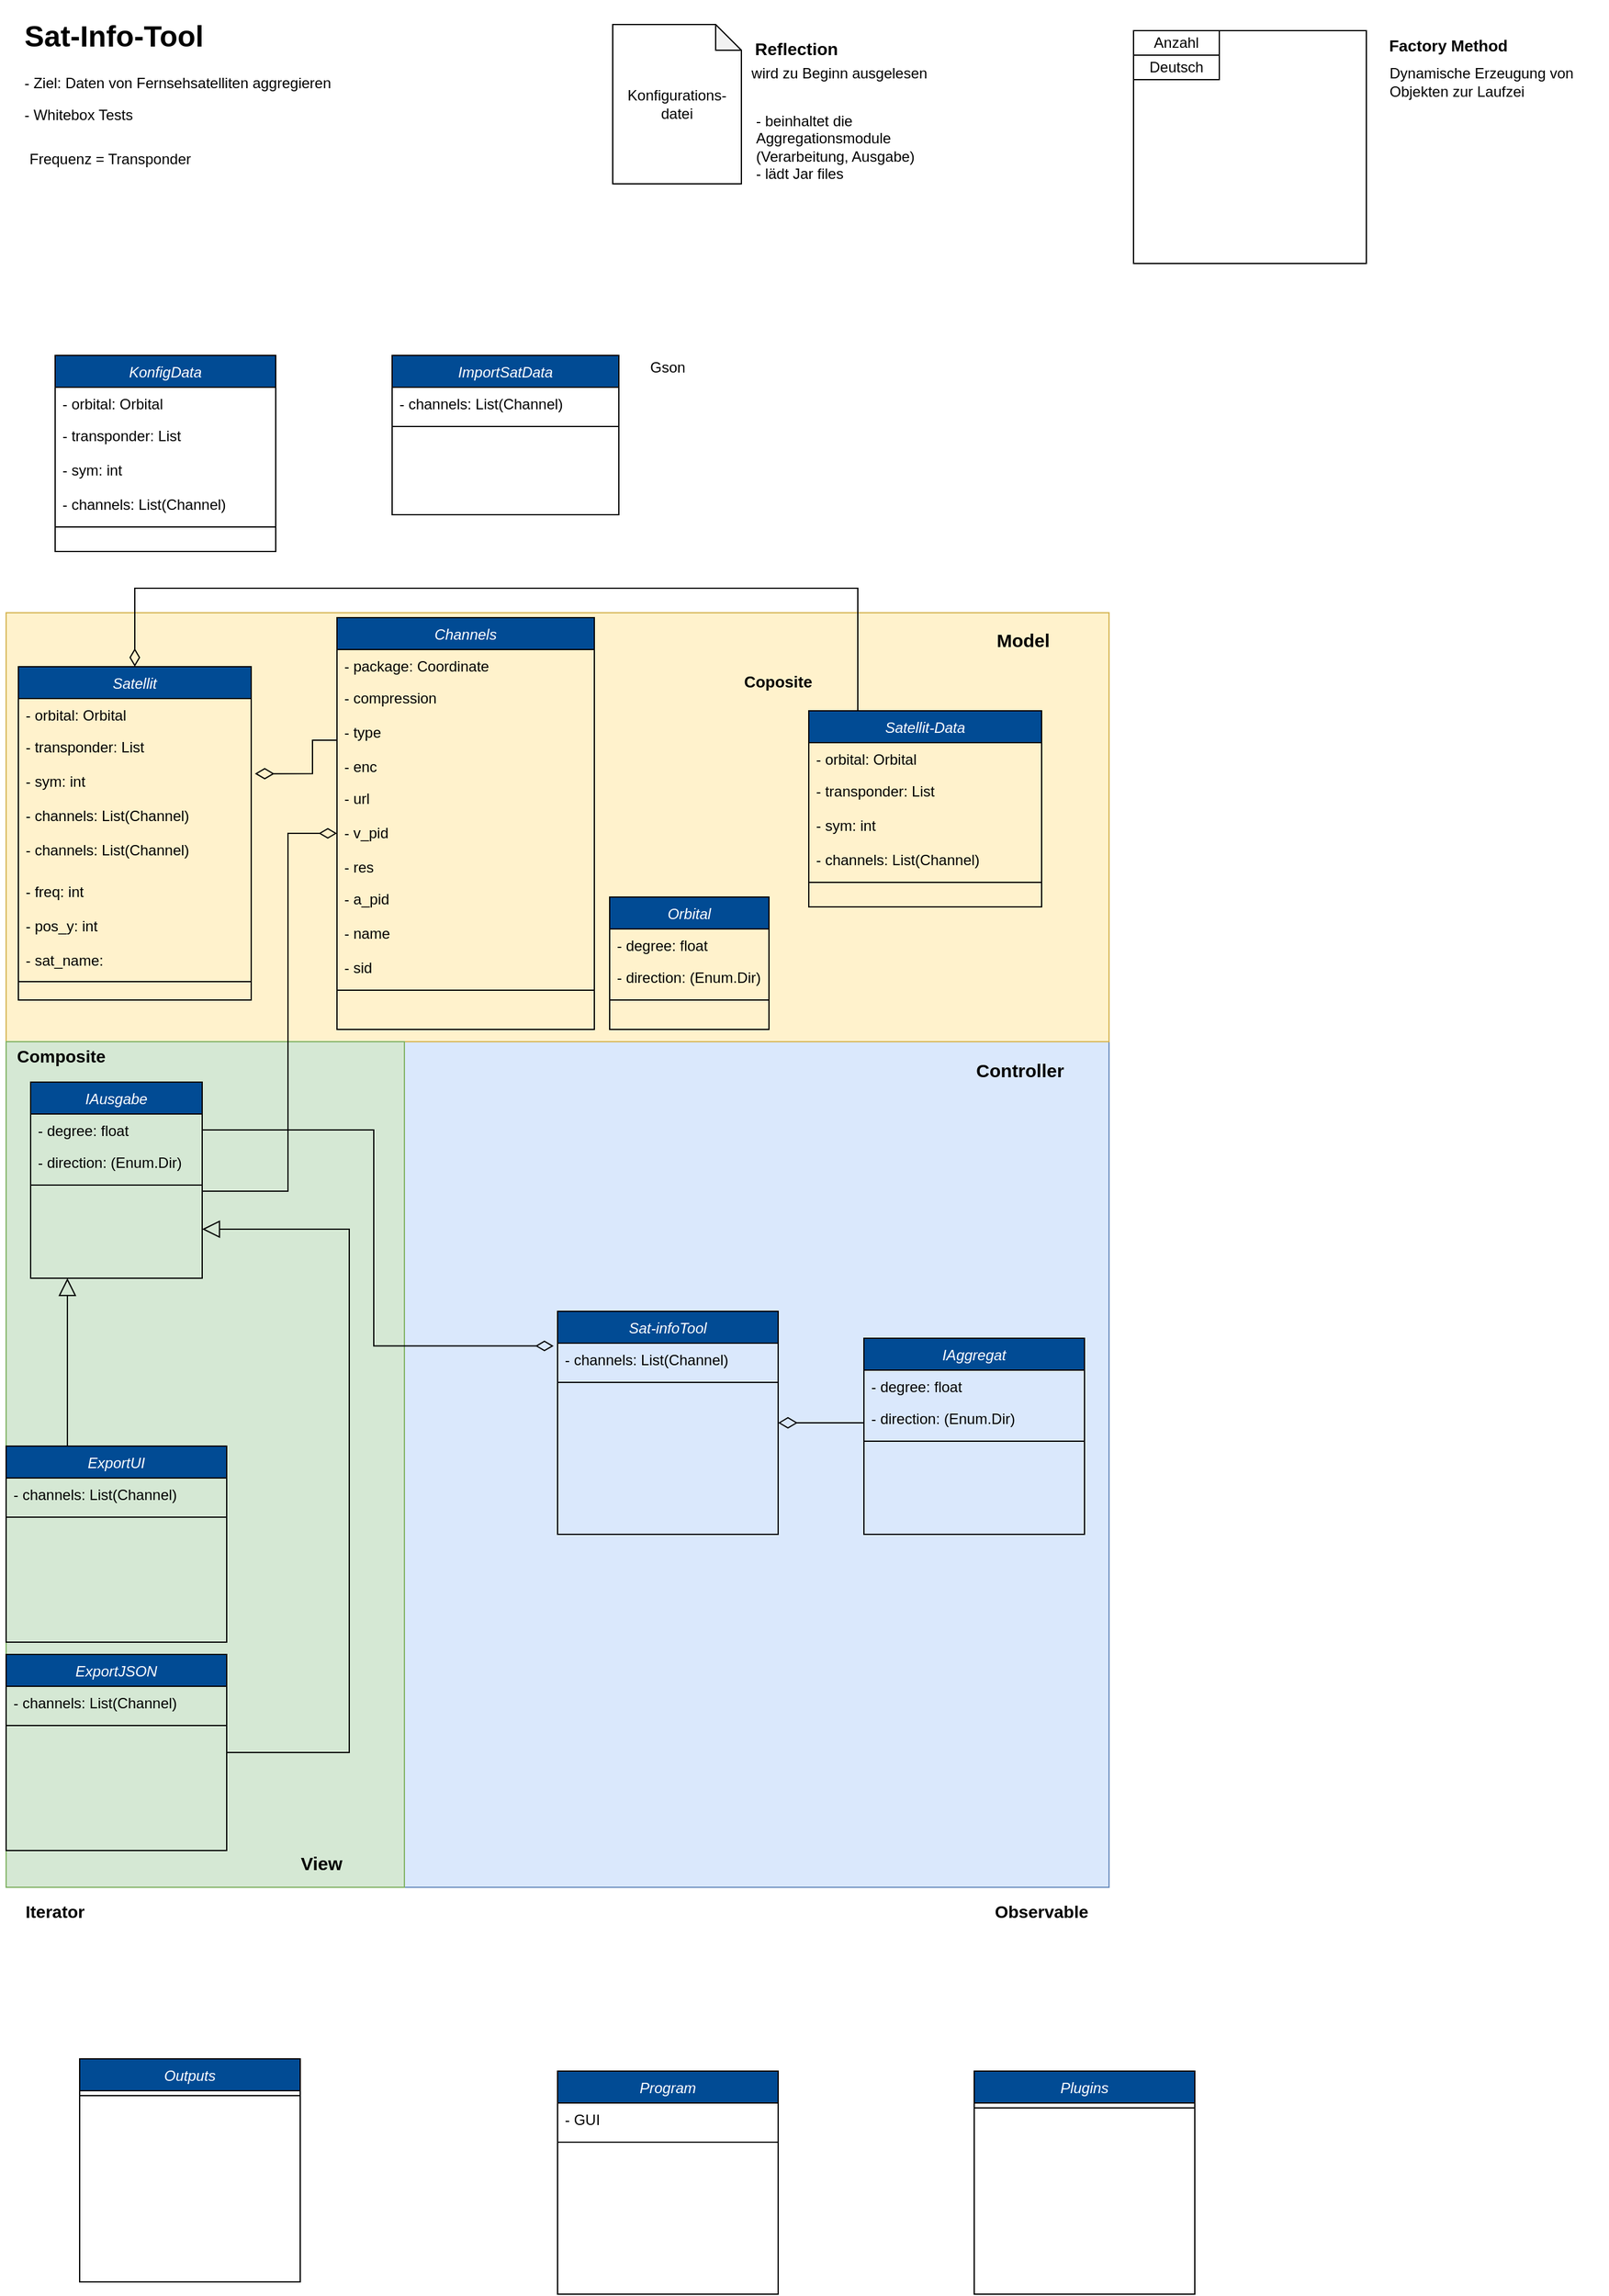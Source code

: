 <mxfile version="14.4.3" type="device"><diagram id="C5RBs43oDa-KdzZeNtuy" name="Page-1"><mxGraphModel dx="891" dy="2155" grid="1" gridSize="10" guides="1" tooltips="1" connect="1" arrows="1" fold="1" page="1" pageScale="1" pageWidth="827" pageHeight="1169" math="0" shadow="0"><root><mxCell id="WIyWlLk6GJQsqaUBKTNV-0"/><mxCell id="WIyWlLk6GJQsqaUBKTNV-1" parent="WIyWlLk6GJQsqaUBKTNV-0"/><mxCell id="5EhgSViDijIw2TfNOG9T-27" value="" style="rounded=0;whiteSpace=wrap;html=1;fillColor=#dae8fc;strokeColor=#6c8ebf;" parent="WIyWlLk6GJQsqaUBKTNV-1" vertex="1"><mxGeometry x="1170" y="-290" width="580" height="690" as="geometry"/></mxCell><mxCell id="5EhgSViDijIw2TfNOG9T-25" value="" style="rounded=0;whiteSpace=wrap;html=1;fillColor=#fff2cc;strokeColor=#d6b656;" parent="WIyWlLk6GJQsqaUBKTNV-1" vertex="1"><mxGeometry x="850" y="-640" width="900" height="350" as="geometry"/></mxCell><mxCell id="5EhgSViDijIw2TfNOG9T-23" value="" style="rounded=0;whiteSpace=wrap;html=1;fillColor=#d5e8d4;strokeColor=#82b366;" parent="WIyWlLk6GJQsqaUBKTNV-1" vertex="1"><mxGeometry x="850" y="-290" width="325" height="690" as="geometry"/></mxCell><mxCell id="1yaCcaEFjF434vhPgPQW-25" style="edgeStyle=orthogonalEdgeStyle;rounded=0;orthogonalLoop=1;jettySize=auto;html=1;exitX=0;exitY=0.5;exitDx=0;exitDy=0;entryX=1.016;entryY=0.262;entryDx=0;entryDy=0;endArrow=diamondThin;endFill=0;endSize=13;strokeWidth=1;entryPerimeter=0;" parent="WIyWlLk6GJQsqaUBKTNV-1" source="VDKIruvpdVJVuMx0rwyU-163" target="VDKIruvpdVJVuMx0rwyU-170" edge="1"><mxGeometry relative="1" as="geometry"><mxPoint x="1260" y="-400" as="targetPoint"/><Array as="points"><mxPoint x="1100" y="-536"/><mxPoint x="1100" y="-509"/></Array></mxGeometry></mxCell><mxCell id="VDKIruvpdVJVuMx0rwyU-161" value="Channels" style="swimlane;fontStyle=2;align=center;verticalAlign=top;childLayout=stackLayout;horizontal=1;startSize=26;horizontalStack=0;resizeParent=1;resizeLast=0;collapsible=1;marginBottom=0;rounded=0;shadow=0;strokeWidth=1;fillColor=#014B94;fontColor=#FFFFFF;" parent="WIyWlLk6GJQsqaUBKTNV-1" vertex="1"><mxGeometry x="1120" y="-636" width="210" height="336" as="geometry"><mxRectangle x="230" y="140" width="160" height="26" as="alternateBounds"/></mxGeometry></mxCell><mxCell id="VDKIruvpdVJVuMx0rwyU-162" value="- package: Coordinate" style="text;align=left;verticalAlign=top;spacingLeft=4;spacingRight=4;overflow=hidden;rotatable=0;points=[[0,0.5],[1,0.5]];portConstraint=eastwest;" parent="VDKIruvpdVJVuMx0rwyU-161" vertex="1"><mxGeometry y="26" width="210" height="26" as="geometry"/></mxCell><mxCell id="VDKIruvpdVJVuMx0rwyU-163" value="- compression" style="text;align=left;verticalAlign=top;spacingLeft=4;spacingRight=4;overflow=hidden;rotatable=0;points=[[0,0.5],[1,0.5]];portConstraint=eastwest;rounded=0;shadow=0;html=0;" parent="VDKIruvpdVJVuMx0rwyU-161" vertex="1"><mxGeometry y="52" width="210" height="28" as="geometry"/></mxCell><mxCell id="VDKIruvpdVJVuMx0rwyU-164" value="- type" style="text;align=left;verticalAlign=top;spacingLeft=4;spacingRight=4;overflow=hidden;rotatable=0;points=[[0,0.5],[1,0.5]];portConstraint=eastwest;rounded=0;shadow=0;html=0;" parent="VDKIruvpdVJVuMx0rwyU-161" vertex="1"><mxGeometry y="80" width="210" height="28" as="geometry"/></mxCell><mxCell id="1yaCcaEFjF434vhPgPQW-17" value="- enc" style="text;align=left;verticalAlign=top;spacingLeft=4;spacingRight=4;overflow=hidden;rotatable=0;points=[[0,0.5],[1,0.5]];portConstraint=eastwest;" parent="VDKIruvpdVJVuMx0rwyU-161" vertex="1"><mxGeometry y="108" width="210" height="26" as="geometry"/></mxCell><mxCell id="1yaCcaEFjF434vhPgPQW-19" value="- url" style="text;align=left;verticalAlign=top;spacingLeft=4;spacingRight=4;overflow=hidden;rotatable=0;points=[[0,0.5],[1,0.5]];portConstraint=eastwest;rounded=0;shadow=0;html=0;" parent="VDKIruvpdVJVuMx0rwyU-161" vertex="1"><mxGeometry y="134" width="210" height="28" as="geometry"/></mxCell><mxCell id="1yaCcaEFjF434vhPgPQW-18" value="- v_pid" style="text;align=left;verticalAlign=top;spacingLeft=4;spacingRight=4;overflow=hidden;rotatable=0;points=[[0,0.5],[1,0.5]];portConstraint=eastwest;rounded=0;shadow=0;html=0;" parent="VDKIruvpdVJVuMx0rwyU-161" vertex="1"><mxGeometry y="162" width="210" height="28" as="geometry"/></mxCell><mxCell id="1yaCcaEFjF434vhPgPQW-20" value="- res" style="text;align=left;verticalAlign=top;spacingLeft=4;spacingRight=4;overflow=hidden;rotatable=0;points=[[0,0.5],[1,0.5]];portConstraint=eastwest;" parent="VDKIruvpdVJVuMx0rwyU-161" vertex="1"><mxGeometry y="190" width="210" height="26" as="geometry"/></mxCell><mxCell id="1yaCcaEFjF434vhPgPQW-21" value="- a_pid" style="text;align=left;verticalAlign=top;spacingLeft=4;spacingRight=4;overflow=hidden;rotatable=0;points=[[0,0.5],[1,0.5]];portConstraint=eastwest;rounded=0;shadow=0;html=0;" parent="VDKIruvpdVJVuMx0rwyU-161" vertex="1"><mxGeometry y="216" width="210" height="28" as="geometry"/></mxCell><mxCell id="1yaCcaEFjF434vhPgPQW-22" value="- name" style="text;align=left;verticalAlign=top;spacingLeft=4;spacingRight=4;overflow=hidden;rotatable=0;points=[[0,0.5],[1,0.5]];portConstraint=eastwest;rounded=0;shadow=0;html=0;" parent="VDKIruvpdVJVuMx0rwyU-161" vertex="1"><mxGeometry y="244" width="210" height="28" as="geometry"/></mxCell><mxCell id="1yaCcaEFjF434vhPgPQW-23" value="- sid" style="text;align=left;verticalAlign=top;spacingLeft=4;spacingRight=4;overflow=hidden;rotatable=0;points=[[0,0.5],[1,0.5]];portConstraint=eastwest;rounded=0;shadow=0;html=0;" parent="VDKIruvpdVJVuMx0rwyU-161" vertex="1"><mxGeometry y="272" width="210" height="28" as="geometry"/></mxCell><mxCell id="VDKIruvpdVJVuMx0rwyU-165" value="" style="line;html=1;strokeWidth=1;align=left;verticalAlign=middle;spacingTop=-1;spacingLeft=3;spacingRight=3;rotatable=0;labelPosition=right;points=[];portConstraint=eastwest;" parent="VDKIruvpdVJVuMx0rwyU-161" vertex="1"><mxGeometry y="300" width="210" height="8" as="geometry"/></mxCell><mxCell id="VDKIruvpdVJVuMx0rwyU-167" value="Satellit" style="swimlane;fontStyle=2;align=center;verticalAlign=top;childLayout=stackLayout;horizontal=1;startSize=26;horizontalStack=0;resizeParent=1;resizeLast=0;collapsible=1;marginBottom=0;rounded=0;shadow=0;strokeWidth=1;fillColor=#014B94;fontColor=#FFFFFF;" parent="WIyWlLk6GJQsqaUBKTNV-1" vertex="1"><mxGeometry x="860" y="-596" width="190" height="272" as="geometry"><mxRectangle x="230" y="140" width="160" height="26" as="alternateBounds"/></mxGeometry></mxCell><mxCell id="VDKIruvpdVJVuMx0rwyU-168" value="- orbital: Orbital" style="text;align=left;verticalAlign=top;spacingLeft=4;spacingRight=4;overflow=hidden;rotatable=0;points=[[0,0.5],[1,0.5]];portConstraint=eastwest;" parent="VDKIruvpdVJVuMx0rwyU-167" vertex="1"><mxGeometry y="26" width="190" height="26" as="geometry"/></mxCell><mxCell id="VDKIruvpdVJVuMx0rwyU-169" value="- transponder: List" style="text;align=left;verticalAlign=top;spacingLeft=4;spacingRight=4;overflow=hidden;rotatable=0;points=[[0,0.5],[1,0.5]];portConstraint=eastwest;rounded=0;shadow=0;html=0;" parent="VDKIruvpdVJVuMx0rwyU-167" vertex="1"><mxGeometry y="52" width="190" height="28" as="geometry"/></mxCell><mxCell id="VDKIruvpdVJVuMx0rwyU-170" value="- sym: int" style="text;align=left;verticalAlign=top;spacingLeft=4;spacingRight=4;overflow=hidden;rotatable=0;points=[[0,0.5],[1,0.5]];portConstraint=eastwest;rounded=0;shadow=0;html=0;" parent="VDKIruvpdVJVuMx0rwyU-167" vertex="1"><mxGeometry y="80" width="190" height="28" as="geometry"/></mxCell><mxCell id="1yaCcaEFjF434vhPgPQW-2" value="- channels: List(Channel)" style="text;align=left;verticalAlign=top;spacingLeft=4;spacingRight=4;overflow=hidden;rotatable=0;points=[[0,0.5],[1,0.5]];portConstraint=eastwest;rounded=0;shadow=0;html=0;" parent="VDKIruvpdVJVuMx0rwyU-167" vertex="1"><mxGeometry y="108" width="190" height="28" as="geometry"/></mxCell><mxCell id="-Bprs5Gdd_sRzxuWn0lR-0" value="- channels: List(Channel)" style="text;align=left;verticalAlign=top;spacingLeft=4;spacingRight=4;overflow=hidden;rotatable=0;points=[[0,0.5],[1,0.5]];portConstraint=eastwest;rounded=0;shadow=0;html=0;" parent="VDKIruvpdVJVuMx0rwyU-167" vertex="1"><mxGeometry y="136" width="190" height="34" as="geometry"/></mxCell><mxCell id="1yaCcaEFjF434vhPgPQW-11" value="- freq: int" style="text;align=left;verticalAlign=top;spacingLeft=4;spacingRight=4;overflow=hidden;rotatable=0;points=[[0,0.5],[1,0.5]];portConstraint=eastwest;rounded=0;shadow=0;html=0;" parent="VDKIruvpdVJVuMx0rwyU-167" vertex="1"><mxGeometry y="170" width="190" height="28" as="geometry"/></mxCell><mxCell id="1yaCcaEFjF434vhPgPQW-12" value="- pos_y: int" style="text;align=left;verticalAlign=top;spacingLeft=4;spacingRight=4;overflow=hidden;rotatable=0;points=[[0,0.5],[1,0.5]];portConstraint=eastwest;rounded=0;shadow=0;html=0;" parent="VDKIruvpdVJVuMx0rwyU-167" vertex="1"><mxGeometry y="198" width="190" height="28" as="geometry"/></mxCell><mxCell id="1yaCcaEFjF434vhPgPQW-10" value="- sat_name:" style="text;align=left;verticalAlign=top;spacingLeft=4;spacingRight=4;overflow=hidden;rotatable=0;points=[[0,0.5],[1,0.5]];portConstraint=eastwest;" parent="VDKIruvpdVJVuMx0rwyU-167" vertex="1"><mxGeometry y="226" width="190" height="26" as="geometry"/></mxCell><mxCell id="VDKIruvpdVJVuMx0rwyU-171" value="" style="line;html=1;strokeWidth=1;align=left;verticalAlign=middle;spacingTop=-1;spacingLeft=3;spacingRight=3;rotatable=0;labelPosition=right;points=[];portConstraint=eastwest;" parent="VDKIruvpdVJVuMx0rwyU-167" vertex="1"><mxGeometry y="252" width="190" height="10" as="geometry"/></mxCell><mxCell id="1yaCcaEFjF434vhPgPQW-1" value="&lt;h1&gt;Sat-Info-Tool&lt;/h1&gt;&lt;p&gt;- Ziel: Daten von Fernsehsatelliten aggregieren&lt;/p&gt;&lt;p&gt;- Whitebox Tests&lt;/p&gt;" style="text;html=1;strokeColor=none;fillColor=none;spacing=5;spacingTop=-20;whiteSpace=wrap;overflow=hidden;rounded=0;" parent="WIyWlLk6GJQsqaUBKTNV-1" vertex="1"><mxGeometry x="860" y="-1130" width="260" height="120" as="geometry"/></mxCell><mxCell id="1yaCcaEFjF434vhPgPQW-3" value="Orbital" style="swimlane;fontStyle=2;align=center;verticalAlign=top;childLayout=stackLayout;horizontal=1;startSize=26;horizontalStack=0;resizeParent=1;resizeLast=0;collapsible=1;marginBottom=0;rounded=0;shadow=0;strokeWidth=1;fillColor=#014B94;fontColor=#FFFFFF;" parent="WIyWlLk6GJQsqaUBKTNV-1" vertex="1"><mxGeometry x="1342.5" y="-408" width="130" height="108" as="geometry"><mxRectangle x="230" y="140" width="160" height="26" as="alternateBounds"/></mxGeometry></mxCell><mxCell id="1yaCcaEFjF434vhPgPQW-4" value="- degree: float" style="text;align=left;verticalAlign=top;spacingLeft=4;spacingRight=4;overflow=hidden;rotatable=0;points=[[0,0.5],[1,0.5]];portConstraint=eastwest;" parent="1yaCcaEFjF434vhPgPQW-3" vertex="1"><mxGeometry y="26" width="130" height="26" as="geometry"/></mxCell><mxCell id="1yaCcaEFjF434vhPgPQW-5" value="- direction: (Enum.Dir)" style="text;align=left;verticalAlign=top;spacingLeft=4;spacingRight=4;overflow=hidden;rotatable=0;points=[[0,0.5],[1,0.5]];portConstraint=eastwest;rounded=0;shadow=0;html=0;" parent="1yaCcaEFjF434vhPgPQW-3" vertex="1"><mxGeometry y="52" width="130" height="28" as="geometry"/></mxCell><mxCell id="1yaCcaEFjF434vhPgPQW-8" value="" style="line;html=1;strokeWidth=1;align=left;verticalAlign=middle;spacingTop=-1;spacingLeft=3;spacingRight=3;rotatable=0;labelPosition=right;points=[];portConstraint=eastwest;" parent="1yaCcaEFjF434vhPgPQW-3" vertex="1"><mxGeometry y="80" width="130" height="8" as="geometry"/></mxCell><mxCell id="1yaCcaEFjF434vhPgPQW-15" value="Frequenz = Transponder" style="text;html=1;strokeColor=none;fillColor=none;align=center;verticalAlign=middle;whiteSpace=wrap;rounded=0;" parent="WIyWlLk6GJQsqaUBKTNV-1" vertex="1"><mxGeometry x="860" y="-1020" width="150" height="20" as="geometry"/></mxCell><mxCell id="1yaCcaEFjF434vhPgPQW-26" value="Konfigurations-datei" style="shape=note;whiteSpace=wrap;html=1;backgroundOutline=1;darkOpacity=0.05;size=21;" parent="WIyWlLk6GJQsqaUBKTNV-1" vertex="1"><mxGeometry x="1345" y="-1120" width="105" height="130" as="geometry"/></mxCell><mxCell id="1yaCcaEFjF434vhPgPQW-27" value="wird zu Beginn ausgelesen" style="text;html=1;strokeColor=none;fillColor=none;align=center;verticalAlign=middle;whiteSpace=wrap;rounded=0;" parent="WIyWlLk6GJQsqaUBKTNV-1" vertex="1"><mxGeometry x="1450" y="-1090" width="160" height="20" as="geometry"/></mxCell><mxCell id="1yaCcaEFjF434vhPgPQW-28" value="&lt;b&gt;&lt;font style=&quot;font-size: 14px&quot;&gt;Reflection&lt;/font&gt;&lt;/b&gt;" style="text;html=1;strokeColor=none;fillColor=none;align=center;verticalAlign=middle;whiteSpace=wrap;rounded=0;" parent="WIyWlLk6GJQsqaUBKTNV-1" vertex="1"><mxGeometry x="1450" y="-1110" width="90" height="20" as="geometry"/></mxCell><mxCell id="1yaCcaEFjF434vhPgPQW-30" value="- beinhaltet die Aggregationsmodule (Verarbeitung, Ausgabe)&lt;br&gt;- lädt Jar files" style="text;html=1;strokeColor=none;fillColor=none;align=left;verticalAlign=middle;whiteSpace=wrap;rounded=0;" parent="WIyWlLk6GJQsqaUBKTNV-1" vertex="1"><mxGeometry x="1460" y="-1050" width="150" height="60" as="geometry"/></mxCell><mxCell id="1yaCcaEFjF434vhPgPQW-31" value="KonfigData" style="swimlane;fontStyle=2;align=center;verticalAlign=top;childLayout=stackLayout;horizontal=1;startSize=26;horizontalStack=0;resizeParent=1;resizeLast=0;collapsible=1;marginBottom=0;rounded=0;shadow=0;strokeWidth=1;fillColor=#014B94;fontColor=#FFFFFF;" parent="WIyWlLk6GJQsqaUBKTNV-1" vertex="1"><mxGeometry x="890" y="-850" width="180" height="160" as="geometry"><mxRectangle x="230" y="140" width="160" height="26" as="alternateBounds"/></mxGeometry></mxCell><mxCell id="1yaCcaEFjF434vhPgPQW-32" value="- orbital: Orbital" style="text;align=left;verticalAlign=top;spacingLeft=4;spacingRight=4;overflow=hidden;rotatable=0;points=[[0,0.5],[1,0.5]];portConstraint=eastwest;" parent="1yaCcaEFjF434vhPgPQW-31" vertex="1"><mxGeometry y="26" width="180" height="26" as="geometry"/></mxCell><mxCell id="1yaCcaEFjF434vhPgPQW-33" value="- transponder: List" style="text;align=left;verticalAlign=top;spacingLeft=4;spacingRight=4;overflow=hidden;rotatable=0;points=[[0,0.5],[1,0.5]];portConstraint=eastwest;rounded=0;shadow=0;html=0;" parent="1yaCcaEFjF434vhPgPQW-31" vertex="1"><mxGeometry y="52" width="180" height="28" as="geometry"/></mxCell><mxCell id="1yaCcaEFjF434vhPgPQW-34" value="- sym: int" style="text;align=left;verticalAlign=top;spacingLeft=4;spacingRight=4;overflow=hidden;rotatable=0;points=[[0,0.5],[1,0.5]];portConstraint=eastwest;rounded=0;shadow=0;html=0;" parent="1yaCcaEFjF434vhPgPQW-31" vertex="1"><mxGeometry y="80" width="180" height="28" as="geometry"/></mxCell><mxCell id="1yaCcaEFjF434vhPgPQW-35" value="- channels: List(Channel)" style="text;align=left;verticalAlign=top;spacingLeft=4;spacingRight=4;overflow=hidden;rotatable=0;points=[[0,0.5],[1,0.5]];portConstraint=eastwest;rounded=0;shadow=0;html=0;" parent="1yaCcaEFjF434vhPgPQW-31" vertex="1"><mxGeometry y="108" width="180" height="28" as="geometry"/></mxCell><mxCell id="1yaCcaEFjF434vhPgPQW-36" value="" style="line;html=1;strokeWidth=1;align=left;verticalAlign=middle;spacingTop=-1;spacingLeft=3;spacingRight=3;rotatable=0;labelPosition=right;points=[];portConstraint=eastwest;" parent="1yaCcaEFjF434vhPgPQW-31" vertex="1"><mxGeometry y="136" width="180" height="8" as="geometry"/></mxCell><mxCell id="1yaCcaEFjF434vhPgPQW-37" value="Sat-infoTool" style="swimlane;fontStyle=2;align=center;verticalAlign=top;childLayout=stackLayout;horizontal=1;startSize=26;horizontalStack=0;resizeParent=1;resizeLast=0;collapsible=1;marginBottom=0;rounded=0;shadow=0;strokeWidth=1;fillColor=#014B94;fontColor=#FFFFFF;" parent="WIyWlLk6GJQsqaUBKTNV-1" vertex="1"><mxGeometry x="1300" y="-70" width="180" height="182" as="geometry"><mxRectangle x="230" y="140" width="160" height="26" as="alternateBounds"/></mxGeometry></mxCell><mxCell id="1yaCcaEFjF434vhPgPQW-41" value="- channels: List(Channel)" style="text;align=left;verticalAlign=top;spacingLeft=4;spacingRight=4;overflow=hidden;rotatable=0;points=[[0,0.5],[1,0.5]];portConstraint=eastwest;rounded=0;shadow=0;html=0;" parent="1yaCcaEFjF434vhPgPQW-37" vertex="1"><mxGeometry y="26" width="180" height="28" as="geometry"/></mxCell><mxCell id="1yaCcaEFjF434vhPgPQW-42" value="" style="line;html=1;strokeWidth=1;align=left;verticalAlign=middle;spacingTop=-1;spacingLeft=3;spacingRight=3;rotatable=0;labelPosition=right;points=[];portConstraint=eastwest;" parent="1yaCcaEFjF434vhPgPQW-37" vertex="1"><mxGeometry y="54" width="180" height="8" as="geometry"/></mxCell><mxCell id="5EhgSViDijIw2TfNOG9T-10" style="edgeStyle=orthogonalEdgeStyle;rounded=0;orthogonalLoop=1;jettySize=auto;html=1;endArrow=block;endFill=0;endSize=12;strokeWidth=1;" parent="WIyWlLk6GJQsqaUBKTNV-1" edge="1"><mxGeometry relative="1" as="geometry"><mxPoint x="900" y="40" as="sourcePoint"/><mxPoint x="900" y="-97" as="targetPoint"/><Array as="points"><mxPoint x="900" y="-97"/></Array></mxGeometry></mxCell><mxCell id="1yaCcaEFjF434vhPgPQW-43" value="ExportUI" style="swimlane;fontStyle=2;align=center;verticalAlign=top;childLayout=stackLayout;horizontal=1;startSize=26;horizontalStack=0;resizeParent=1;resizeLast=0;collapsible=1;marginBottom=0;rounded=0;shadow=0;strokeWidth=1;fillColor=#014B94;fontColor=#FFFFFF;" parent="WIyWlLk6GJQsqaUBKTNV-1" vertex="1"><mxGeometry x="850" y="40" width="180" height="160" as="geometry"><mxRectangle x="230" y="140" width="160" height="26" as="alternateBounds"/></mxGeometry></mxCell><mxCell id="1yaCcaEFjF434vhPgPQW-44" value="- channels: List(Channel)" style="text;align=left;verticalAlign=top;spacingLeft=4;spacingRight=4;overflow=hidden;rotatable=0;points=[[0,0.5],[1,0.5]];portConstraint=eastwest;rounded=0;shadow=0;html=0;" parent="1yaCcaEFjF434vhPgPQW-43" vertex="1"><mxGeometry y="26" width="180" height="28" as="geometry"/></mxCell><mxCell id="1yaCcaEFjF434vhPgPQW-45" value="" style="line;html=1;strokeWidth=1;align=left;verticalAlign=middle;spacingTop=-1;spacingLeft=3;spacingRight=3;rotatable=0;labelPosition=right;points=[];portConstraint=eastwest;" parent="1yaCcaEFjF434vhPgPQW-43" vertex="1"><mxGeometry y="54" width="180" height="8" as="geometry"/></mxCell><mxCell id="5EhgSViDijIw2TfNOG9T-11" style="edgeStyle=orthogonalEdgeStyle;rounded=0;orthogonalLoop=1;jettySize=auto;html=1;endArrow=block;endFill=0;endSize=12;strokeWidth=1;entryX=1;entryY=0.75;entryDx=0;entryDy=0;" parent="WIyWlLk6GJQsqaUBKTNV-1" source="1yaCcaEFjF434vhPgPQW-46" target="5EhgSViDijIw2TfNOG9T-0" edge="1"><mxGeometry relative="1" as="geometry"><mxPoint x="960" y="-100" as="targetPoint"/><Array as="points"><mxPoint x="1130" y="290"/><mxPoint x="1130" y="-137"/></Array></mxGeometry></mxCell><mxCell id="1yaCcaEFjF434vhPgPQW-46" value="ExportJSON" style="swimlane;fontStyle=2;align=center;verticalAlign=top;childLayout=stackLayout;horizontal=1;startSize=26;horizontalStack=0;resizeParent=1;resizeLast=0;collapsible=1;marginBottom=0;rounded=0;shadow=0;strokeWidth=1;fillColor=#014B94;fontColor=#FFFFFF;" parent="WIyWlLk6GJQsqaUBKTNV-1" vertex="1"><mxGeometry x="850" y="210" width="180" height="160" as="geometry"><mxRectangle x="230" y="140" width="160" height="26" as="alternateBounds"/></mxGeometry></mxCell><mxCell id="1yaCcaEFjF434vhPgPQW-47" value="- channels: List(Channel)" style="text;align=left;verticalAlign=top;spacingLeft=4;spacingRight=4;overflow=hidden;rotatable=0;points=[[0,0.5],[1,0.5]];portConstraint=eastwest;rounded=0;shadow=0;html=0;" parent="1yaCcaEFjF434vhPgPQW-46" vertex="1"><mxGeometry y="26" width="180" height="28" as="geometry"/></mxCell><mxCell id="1yaCcaEFjF434vhPgPQW-48" value="" style="line;html=1;strokeWidth=1;align=left;verticalAlign=middle;spacingTop=-1;spacingLeft=3;spacingRight=3;rotatable=0;labelPosition=right;points=[];portConstraint=eastwest;" parent="1yaCcaEFjF434vhPgPQW-46" vertex="1"><mxGeometry y="54" width="180" height="8" as="geometry"/></mxCell><mxCell id="5EhgSViDijIw2TfNOG9T-20" style="edgeStyle=orthogonalEdgeStyle;rounded=0;orthogonalLoop=1;jettySize=auto;html=1;entryX=0.5;entryY=0;entryDx=0;entryDy=0;endArrow=diamondThin;endFill=0;endSize=12;strokeWidth=1;" parent="WIyWlLk6GJQsqaUBKTNV-1" source="1yaCcaEFjF434vhPgPQW-61" target="VDKIruvpdVJVuMx0rwyU-167" edge="1"><mxGeometry relative="1" as="geometry"><Array as="points"><mxPoint x="1545" y="-660"/><mxPoint x="955" y="-660"/></Array></mxGeometry></mxCell><mxCell id="1yaCcaEFjF434vhPgPQW-61" value="Satellit-Data" style="swimlane;fontStyle=2;align=center;verticalAlign=top;childLayout=stackLayout;horizontal=1;startSize=26;horizontalStack=0;resizeParent=1;resizeLast=0;collapsible=1;marginBottom=0;rounded=0;shadow=0;strokeWidth=1;fillColor=#014B94;fontColor=#FFFFFF;" parent="WIyWlLk6GJQsqaUBKTNV-1" vertex="1"><mxGeometry x="1505" y="-560" width="190" height="160" as="geometry"><mxRectangle x="230" y="140" width="160" height="26" as="alternateBounds"/></mxGeometry></mxCell><mxCell id="1yaCcaEFjF434vhPgPQW-62" value="- orbital: Orbital" style="text;align=left;verticalAlign=top;spacingLeft=4;spacingRight=4;overflow=hidden;rotatable=0;points=[[0,0.5],[1,0.5]];portConstraint=eastwest;" parent="1yaCcaEFjF434vhPgPQW-61" vertex="1"><mxGeometry y="26" width="190" height="26" as="geometry"/></mxCell><mxCell id="1yaCcaEFjF434vhPgPQW-63" value="- transponder: List" style="text;align=left;verticalAlign=top;spacingLeft=4;spacingRight=4;overflow=hidden;rotatable=0;points=[[0,0.5],[1,0.5]];portConstraint=eastwest;rounded=0;shadow=0;html=0;" parent="1yaCcaEFjF434vhPgPQW-61" vertex="1"><mxGeometry y="52" width="190" height="28" as="geometry"/></mxCell><mxCell id="1yaCcaEFjF434vhPgPQW-64" value="- sym: int" style="text;align=left;verticalAlign=top;spacingLeft=4;spacingRight=4;overflow=hidden;rotatable=0;points=[[0,0.5],[1,0.5]];portConstraint=eastwest;rounded=0;shadow=0;html=0;" parent="1yaCcaEFjF434vhPgPQW-61" vertex="1"><mxGeometry y="80" width="190" height="28" as="geometry"/></mxCell><mxCell id="1yaCcaEFjF434vhPgPQW-65" value="- channels: List(Channel)" style="text;align=left;verticalAlign=top;spacingLeft=4;spacingRight=4;overflow=hidden;rotatable=0;points=[[0,0.5],[1,0.5]];portConstraint=eastwest;rounded=0;shadow=0;html=0;" parent="1yaCcaEFjF434vhPgPQW-61" vertex="1"><mxGeometry y="108" width="190" height="28" as="geometry"/></mxCell><mxCell id="1yaCcaEFjF434vhPgPQW-66" value="" style="line;html=1;strokeWidth=1;align=left;verticalAlign=middle;spacingTop=-1;spacingLeft=3;spacingRight=3;rotatable=0;labelPosition=right;points=[];portConstraint=eastwest;" parent="1yaCcaEFjF434vhPgPQW-61" vertex="1"><mxGeometry y="136" width="190" height="8" as="geometry"/></mxCell><mxCell id="1yaCcaEFjF434vhPgPQW-67" value="" style="whiteSpace=wrap;html=1;aspect=fixed;" parent="WIyWlLk6GJQsqaUBKTNV-1" vertex="1"><mxGeometry x="1770" y="-1115" width="190" height="190" as="geometry"/></mxCell><mxCell id="1yaCcaEFjF434vhPgPQW-68" value="Anzahl" style="rounded=0;whiteSpace=wrap;html=1;" parent="WIyWlLk6GJQsqaUBKTNV-1" vertex="1"><mxGeometry x="1770" y="-1115" width="70" height="20" as="geometry"/></mxCell><mxCell id="1yaCcaEFjF434vhPgPQW-69" value="Deutsch" style="rounded=0;whiteSpace=wrap;html=1;" parent="WIyWlLk6GJQsqaUBKTNV-1" vertex="1"><mxGeometry x="1770" y="-1095" width="70" height="20" as="geometry"/></mxCell><mxCell id="1yaCcaEFjF434vhPgPQW-70" value="&lt;b&gt;&lt;font style=&quot;font-size: 13px&quot;&gt;Coposite&lt;/font&gt;&lt;/b&gt;" style="text;html=1;strokeColor=none;fillColor=none;align=center;verticalAlign=middle;whiteSpace=wrap;rounded=0;" parent="WIyWlLk6GJQsqaUBKTNV-1" vertex="1"><mxGeometry x="1430" y="-596" width="100" height="24" as="geometry"/></mxCell><mxCell id="bZEULsWgYUmLHv9iK5TF-0" value="&lt;b&gt;&lt;font style=&quot;font-size: 13px&quot;&gt;Factory Method&lt;/font&gt;&lt;/b&gt;" style="text;html=1;strokeColor=none;fillColor=none;align=center;verticalAlign=middle;whiteSpace=wrap;rounded=0;" parent="WIyWlLk6GJQsqaUBKTNV-1" vertex="1"><mxGeometry x="1977" y="-1115" width="100" height="24" as="geometry"/></mxCell><mxCell id="bZEULsWgYUmLHv9iK5TF-3" value="Dynamische Erzeugung von Objekten zur Laufzei" style="text;html=1;strokeColor=none;fillColor=none;align=left;verticalAlign=middle;whiteSpace=wrap;rounded=0;" parent="WIyWlLk6GJQsqaUBKTNV-1" vertex="1"><mxGeometry x="1977" y="-1095" width="180" height="44" as="geometry"/></mxCell><mxCell id="5EhgSViDijIw2TfNOG9T-8" style="edgeStyle=orthogonalEdgeStyle;rounded=0;orthogonalLoop=1;jettySize=auto;html=1;entryX=0;entryY=0.5;entryDx=0;entryDy=0;endArrow=diamondThin;endFill=0;strokeWidth=1;endSize=12;" parent="WIyWlLk6GJQsqaUBKTNV-1" source="5EhgSViDijIw2TfNOG9T-0" target="1yaCcaEFjF434vhPgPQW-18" edge="1"><mxGeometry relative="1" as="geometry"><mxPoint x="1170" y="-177" as="targetPoint"/><Array as="points"><mxPoint x="1080" y="-168"/><mxPoint x="1080" y="-460"/></Array></mxGeometry></mxCell><mxCell id="5EhgSViDijIw2TfNOG9T-0" value="IAusgabe" style="swimlane;fontStyle=2;align=center;verticalAlign=top;childLayout=stackLayout;horizontal=1;startSize=26;horizontalStack=0;resizeParent=1;resizeLast=0;collapsible=1;marginBottom=0;rounded=0;shadow=0;strokeWidth=1;fillColor=#014B94;fontColor=#FFFFFF;" parent="WIyWlLk6GJQsqaUBKTNV-1" vertex="1"><mxGeometry x="870" y="-257" width="140" height="160" as="geometry"><mxRectangle x="230" y="140" width="160" height="26" as="alternateBounds"/></mxGeometry></mxCell><mxCell id="5EhgSViDijIw2TfNOG9T-1" value="- degree: float" style="text;align=left;verticalAlign=top;spacingLeft=4;spacingRight=4;overflow=hidden;rotatable=0;points=[[0,0.5],[1,0.5]];portConstraint=eastwest;" parent="5EhgSViDijIw2TfNOG9T-0" vertex="1"><mxGeometry y="26" width="140" height="26" as="geometry"/></mxCell><mxCell id="5EhgSViDijIw2TfNOG9T-2" value="- direction: (Enum.Dir)" style="text;align=left;verticalAlign=top;spacingLeft=4;spacingRight=4;overflow=hidden;rotatable=0;points=[[0,0.5],[1,0.5]];portConstraint=eastwest;rounded=0;shadow=0;html=0;" parent="5EhgSViDijIw2TfNOG9T-0" vertex="1"><mxGeometry y="52" width="140" height="28" as="geometry"/></mxCell><mxCell id="5EhgSViDijIw2TfNOG9T-3" value="" style="line;html=1;strokeWidth=1;align=left;verticalAlign=middle;spacingTop=-1;spacingLeft=3;spacingRight=3;rotatable=0;labelPosition=right;points=[];portConstraint=eastwest;" parent="5EhgSViDijIw2TfNOG9T-0" vertex="1"><mxGeometry y="80" width="140" height="8" as="geometry"/></mxCell><mxCell id="5EhgSViDijIw2TfNOG9T-4" value="IAggregat" style="swimlane;fontStyle=2;align=center;verticalAlign=top;childLayout=stackLayout;horizontal=1;startSize=26;horizontalStack=0;resizeParent=1;resizeLast=0;collapsible=1;marginBottom=0;rounded=0;shadow=0;strokeWidth=1;fillColor=#014B94;fontColor=#FFFFFF;" parent="WIyWlLk6GJQsqaUBKTNV-1" vertex="1"><mxGeometry x="1550" y="-48" width="180" height="160" as="geometry"><mxRectangle x="230" y="140" width="160" height="26" as="alternateBounds"/></mxGeometry></mxCell><mxCell id="5EhgSViDijIw2TfNOG9T-5" value="- degree: float" style="text;align=left;verticalAlign=top;spacingLeft=4;spacingRight=4;overflow=hidden;rotatable=0;points=[[0,0.5],[1,0.5]];portConstraint=eastwest;" parent="5EhgSViDijIw2TfNOG9T-4" vertex="1"><mxGeometry y="26" width="180" height="26" as="geometry"/></mxCell><mxCell id="5EhgSViDijIw2TfNOG9T-6" value="- direction: (Enum.Dir)" style="text;align=left;verticalAlign=top;spacingLeft=4;spacingRight=4;overflow=hidden;rotatable=0;points=[[0,0.5],[1,0.5]];portConstraint=eastwest;rounded=0;shadow=0;html=0;" parent="5EhgSViDijIw2TfNOG9T-4" vertex="1"><mxGeometry y="52" width="180" height="28" as="geometry"/></mxCell><mxCell id="5EhgSViDijIw2TfNOG9T-7" value="" style="line;html=1;strokeWidth=1;align=left;verticalAlign=middle;spacingTop=-1;spacingLeft=3;spacingRight=3;rotatable=0;labelPosition=right;points=[];portConstraint=eastwest;" parent="5EhgSViDijIw2TfNOG9T-4" vertex="1"><mxGeometry y="80" width="180" height="8" as="geometry"/></mxCell><mxCell id="5EhgSViDijIw2TfNOG9T-12" value="Gson" style="text;html=1;strokeColor=none;fillColor=none;align=center;verticalAlign=middle;whiteSpace=wrap;rounded=0;" parent="WIyWlLk6GJQsqaUBKTNV-1" vertex="1"><mxGeometry x="1370" y="-850" width="40" height="20" as="geometry"/></mxCell><mxCell id="5EhgSViDijIw2TfNOG9T-13" value="ImportSatData&#10;" style="swimlane;fontStyle=2;align=center;verticalAlign=top;childLayout=stackLayout;horizontal=1;startSize=26;horizontalStack=0;resizeParent=1;resizeLast=0;collapsible=1;marginBottom=0;rounded=0;shadow=0;strokeWidth=1;fillColor=#014B94;fontColor=#FFFFFF;" parent="WIyWlLk6GJQsqaUBKTNV-1" vertex="1"><mxGeometry x="1165" y="-850" width="185" height="130" as="geometry"><mxRectangle x="230" y="140" width="160" height="26" as="alternateBounds"/></mxGeometry></mxCell><mxCell id="5EhgSViDijIw2TfNOG9T-14" value="- channels: List(Channel)" style="text;align=left;verticalAlign=top;spacingLeft=4;spacingRight=4;overflow=hidden;rotatable=0;points=[[0,0.5],[1,0.5]];portConstraint=eastwest;rounded=0;shadow=0;html=0;" parent="5EhgSViDijIw2TfNOG9T-13" vertex="1"><mxGeometry y="26" width="185" height="28" as="geometry"/></mxCell><mxCell id="5EhgSViDijIw2TfNOG9T-15" value="" style="line;html=1;strokeWidth=1;align=left;verticalAlign=middle;spacingTop=-1;spacingLeft=3;spacingRight=3;rotatable=0;labelPosition=right;points=[];portConstraint=eastwest;" parent="5EhgSViDijIw2TfNOG9T-13" vertex="1"><mxGeometry y="54" width="185" height="8" as="geometry"/></mxCell><mxCell id="5EhgSViDijIw2TfNOG9T-28" value="&lt;font style=&quot;font-size: 15px&quot;&gt;&lt;b&gt;Controller&lt;/b&gt;&lt;/font&gt;" style="text;html=1;strokeColor=none;fillColor=none;align=center;verticalAlign=middle;whiteSpace=wrap;rounded=0;" parent="WIyWlLk6GJQsqaUBKTNV-1" vertex="1"><mxGeometry x="1580" y="-277" width="195" height="20" as="geometry"/></mxCell><mxCell id="5EhgSViDijIw2TfNOG9T-29" value="&lt;font style=&quot;font-size: 15px&quot;&gt;&lt;b&gt;View&lt;/b&gt;&lt;/font&gt;&lt;span style=&quot;color: rgba(0 , 0 , 0 , 0) ; font-family: monospace ; font-size: 0px&quot;&gt;%3CmxGraphModel%3E%3Croot%3E%3CmxCell%20id%3D%220%22%2F%3E%3CmxCell%20id%3D%221%22%20parent%3D%220%22%2F%3E%3CmxCell%20id%3D%222%22%20value%3D%22%26lt%3Bfont%20style%3D%26quot%3Bfont-size%3A%2015px%26quot%3B%26gt%3B%26lt%3Bb%26gt%3BController%26lt%3B%2Fb%26gt%3B%26lt%3B%2Ffont%26gt%3B%22%20style%3D%22text%3Bhtml%3D1%3BstrokeColor%3Dnone%3BfillColor%3Dnone%3Balign%3Dcenter%3BverticalAlign%3Dmiddle%3BwhiteSpace%3Dwrap%3Brounded%3D0%3B%22%20vertex%3D%221%22%20parent%3D%221%22%3E%3CmxGeometry%20x%3D%221245%22%20y%3D%22120%22%20width%3D%22195%22%20height%3D%2220%22%20as%3D%22geometry%22%2F%3E%3C%2FmxCell%3E%3C%2Froot%3E%3C%2FmxGraphModel%3E&lt;/span&gt;" style="text;html=1;strokeColor=none;fillColor=none;align=center;verticalAlign=middle;whiteSpace=wrap;rounded=0;" parent="WIyWlLk6GJQsqaUBKTNV-1" vertex="1"><mxGeometry x="1010" y="370" width="195" height="20" as="geometry"/></mxCell><mxCell id="5EhgSViDijIw2TfNOG9T-30" value="&lt;span style=&quot;font-size: 15px&quot;&gt;&lt;b&gt;Model&lt;/b&gt;&lt;/span&gt;" style="text;html=1;strokeColor=none;fillColor=none;align=center;verticalAlign=middle;whiteSpace=wrap;rounded=0;" parent="WIyWlLk6GJQsqaUBKTNV-1" vertex="1"><mxGeometry x="1610" y="-628" width="140" height="20" as="geometry"/></mxCell><mxCell id="5EhgSViDijIw2TfNOG9T-32" value="&lt;b&gt;&lt;font style=&quot;font-size: 14px&quot;&gt;Composite&lt;/font&gt;&lt;/b&gt;" style="text;html=1;strokeColor=none;fillColor=none;align=center;verticalAlign=middle;whiteSpace=wrap;rounded=0;" parent="WIyWlLk6GJQsqaUBKTNV-1" vertex="1"><mxGeometry x="850" y="-288" width="90" height="20" as="geometry"/></mxCell><mxCell id="5EhgSViDijIw2TfNOG9T-33" value="&lt;span style=&quot;font-size: 14px&quot;&gt;&lt;b&gt;Observable&lt;/b&gt;&lt;/span&gt;" style="text;html=1;strokeColor=none;fillColor=none;align=center;verticalAlign=middle;whiteSpace=wrap;rounded=0;" parent="WIyWlLk6GJQsqaUBKTNV-1" vertex="1"><mxGeometry x="1650" y="410" width="90" height="20" as="geometry"/></mxCell><mxCell id="kWMtNfnpqyCEyckCpEUD-1" value="&lt;b&gt;&lt;font style=&quot;font-size: 14px&quot;&gt;Iterator&lt;/font&gt;&lt;/b&gt;" style="text;html=1;strokeColor=none;fillColor=none;align=center;verticalAlign=middle;whiteSpace=wrap;rounded=0;" parent="WIyWlLk6GJQsqaUBKTNV-1" vertex="1"><mxGeometry x="845" y="410" width="90" height="20" as="geometry"/></mxCell><mxCell id="-Bprs5Gdd_sRzxuWn0lR-2" style="edgeStyle=orthogonalEdgeStyle;rounded=0;orthogonalLoop=1;jettySize=auto;html=1;exitX=1;exitY=0.5;exitDx=0;exitDy=0;entryX=-0.018;entryY=0.081;entryDx=0;entryDy=0;entryPerimeter=0;endArrow=diamondThin;endFill=0;jumpSize=13;targetPerimeterSpacing=2;sourcePerimeterSpacing=0;strokeWidth=1;endSize=12;" parent="WIyWlLk6GJQsqaUBKTNV-1" source="5EhgSViDijIw2TfNOG9T-1" target="1yaCcaEFjF434vhPgPQW-41" edge="1"><mxGeometry relative="1" as="geometry"/></mxCell><mxCell id="-Bprs5Gdd_sRzxuWn0lR-3" style="edgeStyle=orthogonalEdgeStyle;rounded=0;jumpSize=11;orthogonalLoop=1;jettySize=auto;html=1;entryX=1;entryY=0.5;entryDx=0;entryDy=0;endArrow=diamondThin;endFill=0;targetPerimeterSpacing=5;strokeWidth=1;sourcePerimeterSpacing=0;endSize=13;" parent="WIyWlLk6GJQsqaUBKTNV-1" source="5EhgSViDijIw2TfNOG9T-6" target="1yaCcaEFjF434vhPgPQW-37" edge="1"><mxGeometry relative="1" as="geometry"><Array as="points"><mxPoint x="1540" y="21"/><mxPoint x="1540" y="21"/></Array></mxGeometry></mxCell><mxCell id="BAdz_GCZld2o_TRCgYyd-0" value="Program" style="swimlane;fontStyle=2;align=center;verticalAlign=top;childLayout=stackLayout;horizontal=1;startSize=26;horizontalStack=0;resizeParent=1;resizeLast=0;collapsible=1;marginBottom=0;rounded=0;shadow=0;strokeWidth=1;fillColor=#014B94;fontColor=#FFFFFF;" vertex="1" parent="WIyWlLk6GJQsqaUBKTNV-1"><mxGeometry x="1300" y="550" width="180" height="182" as="geometry"><mxRectangle x="230" y="140" width="160" height="26" as="alternateBounds"/></mxGeometry></mxCell><mxCell id="BAdz_GCZld2o_TRCgYyd-1" value="- GUI" style="text;align=left;verticalAlign=top;spacingLeft=4;spacingRight=4;overflow=hidden;rotatable=0;points=[[0,0.5],[1,0.5]];portConstraint=eastwest;rounded=0;shadow=0;html=0;" vertex="1" parent="BAdz_GCZld2o_TRCgYyd-0"><mxGeometry y="26" width="180" height="28" as="geometry"/></mxCell><mxCell id="BAdz_GCZld2o_TRCgYyd-2" value="" style="line;html=1;strokeWidth=1;align=left;verticalAlign=middle;spacingTop=-1;spacingLeft=3;spacingRight=3;rotatable=0;labelPosition=right;points=[];portConstraint=eastwest;" vertex="1" parent="BAdz_GCZld2o_TRCgYyd-0"><mxGeometry y="54" width="180" height="8" as="geometry"/></mxCell><mxCell id="BAdz_GCZld2o_TRCgYyd-3" value="Plugins" style="swimlane;fontStyle=2;align=center;verticalAlign=top;childLayout=stackLayout;horizontal=1;startSize=26;horizontalStack=0;resizeParent=1;resizeLast=0;collapsible=1;marginBottom=0;rounded=0;shadow=0;strokeWidth=1;fillColor=#014B94;fontColor=#FFFFFF;" vertex="1" parent="WIyWlLk6GJQsqaUBKTNV-1"><mxGeometry x="1640" y="550" width="180" height="182" as="geometry"><mxRectangle x="230" y="140" width="160" height="26" as="alternateBounds"/></mxGeometry></mxCell><mxCell id="BAdz_GCZld2o_TRCgYyd-5" value="" style="line;html=1;strokeWidth=1;align=left;verticalAlign=middle;spacingTop=-1;spacingLeft=3;spacingRight=3;rotatable=0;labelPosition=right;points=[];portConstraint=eastwest;" vertex="1" parent="BAdz_GCZld2o_TRCgYyd-3"><mxGeometry y="26" width="180" height="8" as="geometry"/></mxCell><mxCell id="BAdz_GCZld2o_TRCgYyd-6" value="Outputs" style="swimlane;fontStyle=2;align=center;verticalAlign=top;childLayout=stackLayout;horizontal=1;startSize=26;horizontalStack=0;resizeParent=1;resizeLast=0;collapsible=1;marginBottom=0;rounded=0;shadow=0;strokeWidth=1;fillColor=#014B94;fontColor=#FFFFFF;" vertex="1" parent="WIyWlLk6GJQsqaUBKTNV-1"><mxGeometry x="910" y="540" width="180" height="182" as="geometry"><mxRectangle x="230" y="140" width="160" height="26" as="alternateBounds"/></mxGeometry></mxCell><mxCell id="BAdz_GCZld2o_TRCgYyd-8" value="" style="line;html=1;strokeWidth=1;align=left;verticalAlign=middle;spacingTop=-1;spacingLeft=3;spacingRight=3;rotatable=0;labelPosition=right;points=[];portConstraint=eastwest;" vertex="1" parent="BAdz_GCZld2o_TRCgYyd-6"><mxGeometry y="26" width="180" height="8" as="geometry"/></mxCell></root></mxGraphModel></diagram></mxfile>
